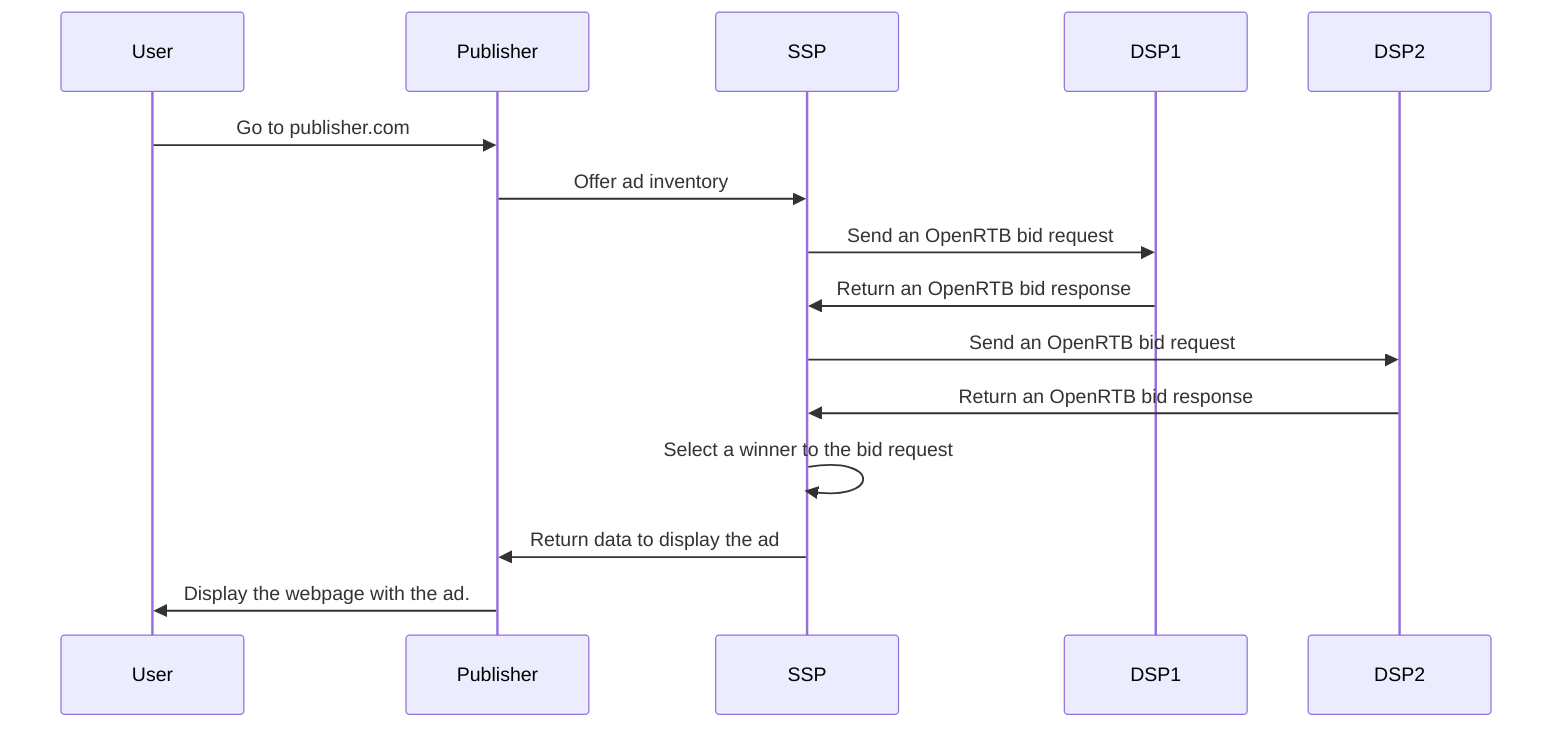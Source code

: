 sequenceDiagram

  participant U as User
  participant P as Publisher
  participant SSP as SSP
  participant DSP1 as DSP1
  participant DSP2 as DSP2

  U ->> P: Go to publisher.com
  P ->> SSP: Offer ad inventory
  SSP ->> DSP1: Send an OpenRTB bid request
  DSP1 ->> SSP: Return an OpenRTB bid response
  SSP ->> DSP2: Send an OpenRTB bid request
  DSP2 ->> SSP: Return an OpenRTB bid response
  SSP ->> SSP: Select a winner to the bid request
  SSP ->> P: Return data to display the ad
  P ->> U: Display the webpage with the ad.